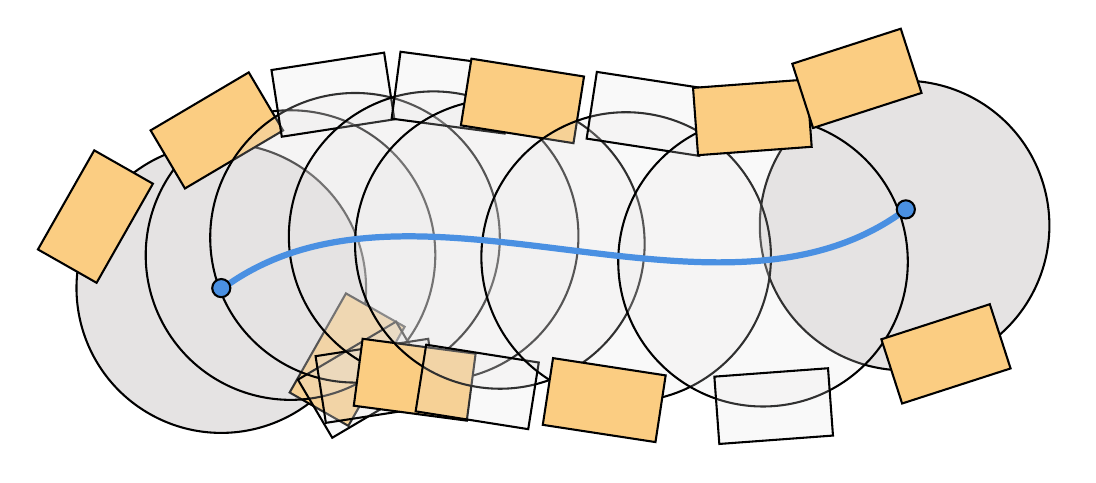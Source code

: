 

\tikzset{every picture/.style={line width=0.75pt}} %

\begin{tikzpicture}[x=0.75pt,y=0.75pt,yscale=-1,xscale=1]

\draw  [fill={rgb, 255:red, 229; green, 227; blue, 227 }  ,fill opacity=1 ] (426.94,170.28) .. controls (415.09,133.62) and (435.21,94.3) .. (471.86,82.46) .. controls (508.52,70.61) and (547.84,90.72) .. (559.68,127.38) .. controls (571.53,164.04) and (551.42,203.36) .. (514.76,215.2) .. controls (478.11,227.05) and (438.79,206.94) .. (426.94,170.28) -- cycle ;
\draw  [fill={rgb, 255:red, 229; green, 227; blue, 227 }  ,fill opacity=1 ] (129.63,239.61) .. controls (96.14,220.58) and (84.42,178) .. (103.45,144.51) .. controls (122.49,111.01) and (165.07,99.29) .. (198.56,118.33) .. controls (232.05,137.36) and (243.77,179.94) .. (224.74,213.43) .. controls (205.71,246.93) and (163.13,258.65) .. (129.63,239.61) -- cycle ;
\draw  [fill={rgb, 255:red, 251; green, 205; blue, 130 }  ,fill opacity=1 ] (75.76,160.34) -- (102.89,112.61) -- (131.15,128.67) -- (104.02,176.41) -- cycle ;
\draw  [fill={rgb, 255:red, 251; green, 205; blue, 130 }  ,fill opacity=1 ] (197.04,229.27) -- (224.17,181.53) -- (252.44,197.6) -- (225.31,245.34) -- cycle ;
\draw  [fill={rgb, 255:red, 229; green, 227; blue, 227 }  ,fill opacity=0.21 ] (137.39,198.54) .. controls (117.8,165.38) and (128.79,122.6) .. (161.96,103) .. controls (195.12,83.41) and (237.9,94.4) .. (257.5,127.57) .. controls (277.09,160.73) and (266.1,203.51) .. (232.93,223.11) .. controls (199.77,242.7) and (156.99,231.71) .. (137.39,198.54) -- cycle ;
\draw  [fill={rgb, 255:red, 251; green, 205; blue, 130 }  ,fill opacity=1 ] (130.05,102.98) -- (177.33,75.04) -- (193.87,103.03) -- (146.59,130.97) -- cycle ;
\draw  [fill={rgb, 255:red, 229; green, 227; blue, 227 }  ,fill opacity=0.21 ] (201.02,223.08) -- (248.3,195.14) -- (264.84,223.13) -- (217.56,251.07) -- cycle ;
\draw  [fill={rgb, 255:red, 229; green, 227; blue, 227 }  ,fill opacity=0.21 ] (159.58,165.34) .. controls (153.71,127.27) and (179.82,91.65) .. (217.9,85.78) .. controls (255.97,79.91) and (291.59,106.02) .. (297.46,144.1) .. controls (303.32,182.17) and (277.21,217.79) .. (239.14,223.66) .. controls (201.07,229.52) and (165.45,203.42) .. (159.58,165.34) -- cycle ;
\draw  [fill={rgb, 255:red, 229; green, 227; blue, 227 }  ,fill opacity=0.21 ] (188.28,73.9) -- (242.55,65.53) -- (247.51,97.66) -- (193.24,106.03) -- cycle ;
\draw  [fill={rgb, 255:red, 229; green, 227; blue, 227 }  ,fill opacity=0.21 ] (209.53,211.77) -- (263.8,203.41) -- (268.75,235.54) -- (214.48,243.9) -- cycle ;

\draw  [fill={rgb, 255:red, 229; green, 227; blue, 227 }  ,fill opacity=0.21 ] (197.26,144.83) .. controls (202.3,106.64) and (237.35,79.77) .. (275.54,84.81) .. controls (313.73,89.85) and (340.61,124.9) .. (335.56,163.09) .. controls (330.52,201.28) and (295.48,228.15) .. (257.28,223.11) .. controls (219.09,218.07) and (192.22,183.02) .. (197.26,144.83) -- cycle ;
\draw  [fill={rgb, 255:red, 229; green, 227; blue, 227 }  ,fill opacity=0.21 ] (250.45,65.1) -- (304.89,72.29) -- (300.63,104.52) -- (246.19,97.33) -- cycle ;
\draw  [fill={rgb, 255:red, 251; green, 205; blue, 130 }  ,fill opacity=1 ] (232.19,203.4) -- (286.63,210.59) -- (282.38,242.82) -- (227.94,235.64) -- cycle ;
\draw  [fill={rgb, 255:red, 229; green, 227; blue, 227 }  ,fill opacity=0.21 ] (229.41,146.79) .. controls (235.43,108.74) and (271.15,82.78) .. (309.2,88.8) .. controls (347.25,94.82) and (373.22,130.54) .. (367.2,168.59) .. controls (361.18,206.64) and (325.45,232.61) .. (287.4,226.59) .. controls (249.35,220.57) and (223.39,184.84) .. (229.41,146.79) -- cycle ;
\draw  [fill={rgb, 255:red, 251; green, 205; blue, 130 }  ,fill opacity=1 ] (284.62,68.45) -- (338.86,77.03) -- (333.78,109.14) -- (279.54,100.56) -- cycle ;
\draw  [fill={rgb, 255:red, 229; green, 227; blue, 227 }  ,fill opacity=0.21 ] (262.82,206.24) -- (317.06,214.82) -- (311.98,246.93) -- (257.74,238.35) -- cycle ;
\draw  [fill={rgb, 255:red, 229; green, 227; blue, 227 }  ,fill opacity=0.21 ] (290.22,153.43) .. controls (296.05,115.35) and (331.65,89.21) .. (369.73,95.04) .. controls (407.81,100.87) and (433.95,136.47) .. (428.11,174.55) .. controls (422.28,212.63) and (386.68,238.77) .. (348.6,232.94) .. controls (310.52,227.1) and (284.38,191.5) .. (290.22,153.43) -- cycle ;
\draw  [fill={rgb, 255:red, 229; green, 227; blue, 227 }  ,fill opacity=0.21 ] (345.05,74.81) -- (399.33,83.13) -- (394.41,115.27) -- (340.13,106.95) -- cycle ;
\draw  [fill={rgb, 255:red, 251; green, 205; blue, 130 }  ,fill opacity=1 ] (323.93,212.71) -- (378.2,221.03) -- (373.28,253.16) -- (319,244.85) -- cycle ;
\draw  [fill={rgb, 255:red, 229; green, 227; blue, 227 }  ,fill opacity=0.21 ] (355.54,171.39) .. controls (352.7,132.98) and (381.55,99.53) .. (419.97,96.7) .. controls (458.39,93.86) and (491.83,122.71) .. (494.67,161.13) .. controls (497.5,199.55) and (468.65,232.99) .. (430.24,235.82) .. controls (391.82,238.66) and (358.37,209.81) .. (355.54,171.39) -- cycle ;
\draw  [fill={rgb, 255:red, 251; green, 205; blue, 130 }  ,fill opacity=1 ] (391.39,82.51) -- (446.15,78.47) -- (448.55,110.89) -- (393.79,114.93) -- cycle ;
\draw  [fill={rgb, 255:red, 229; green, 227; blue, 227 }  ,fill opacity=0.21 ] (401.66,221.63) -- (456.42,217.59) -- (458.81,250.02) -- (404.05,254.06) -- cycle ;
\draw  [fill={rgb, 255:red, 251; green, 205; blue, 130 }  ,fill opacity=1 ] (439.22,70.89) -- (491.47,54) -- (501.47,84.94) -- (449.22,101.82) -- cycle ;
\draw  [fill={rgb, 255:red, 251; green, 205; blue, 130 }  ,fill opacity=1 ] (482.12,203.63) -- (534.37,186.74) -- (544.37,217.68) -- (492.12,234.57) -- cycle ;
\draw [color={rgb, 255:red, 74; green, 144; blue, 226 }  ,draw opacity=1 ][line width=2.25]    (164.17,179.56) .. controls (255.12,111.35) and (402.96,209.25) .. (493.91,141.04) ;
\draw  [fill={rgb, 255:red, 74; green, 144; blue, 226 }  ,fill opacity=1 ] (489.53,141.04) .. controls (489.53,138.62) and (491.49,136.67) .. (493.91,136.67) .. controls (496.32,136.67) and (498.28,138.62) .. (498.28,141.04) .. controls (498.28,143.45) and (496.32,145.41) .. (493.91,145.41) .. controls (491.49,145.41) and (489.53,143.45) .. (489.53,141.04) -- cycle ;
\draw  [fill={rgb, 255:red, 74; green, 144; blue, 226 }  ,fill opacity=1 ] (159.73,178.97) .. controls (159.73,176.56) and (161.68,174.6) .. (164.1,174.6) .. controls (166.51,174.6) and (168.47,176.56) .. (168.47,178.97) .. controls (168.47,181.39) and (166.51,183.34) .. (164.1,183.34) .. controls (161.68,183.34) and (159.73,181.39) .. (159.73,178.97) -- cycle ;




\end{tikzpicture}
